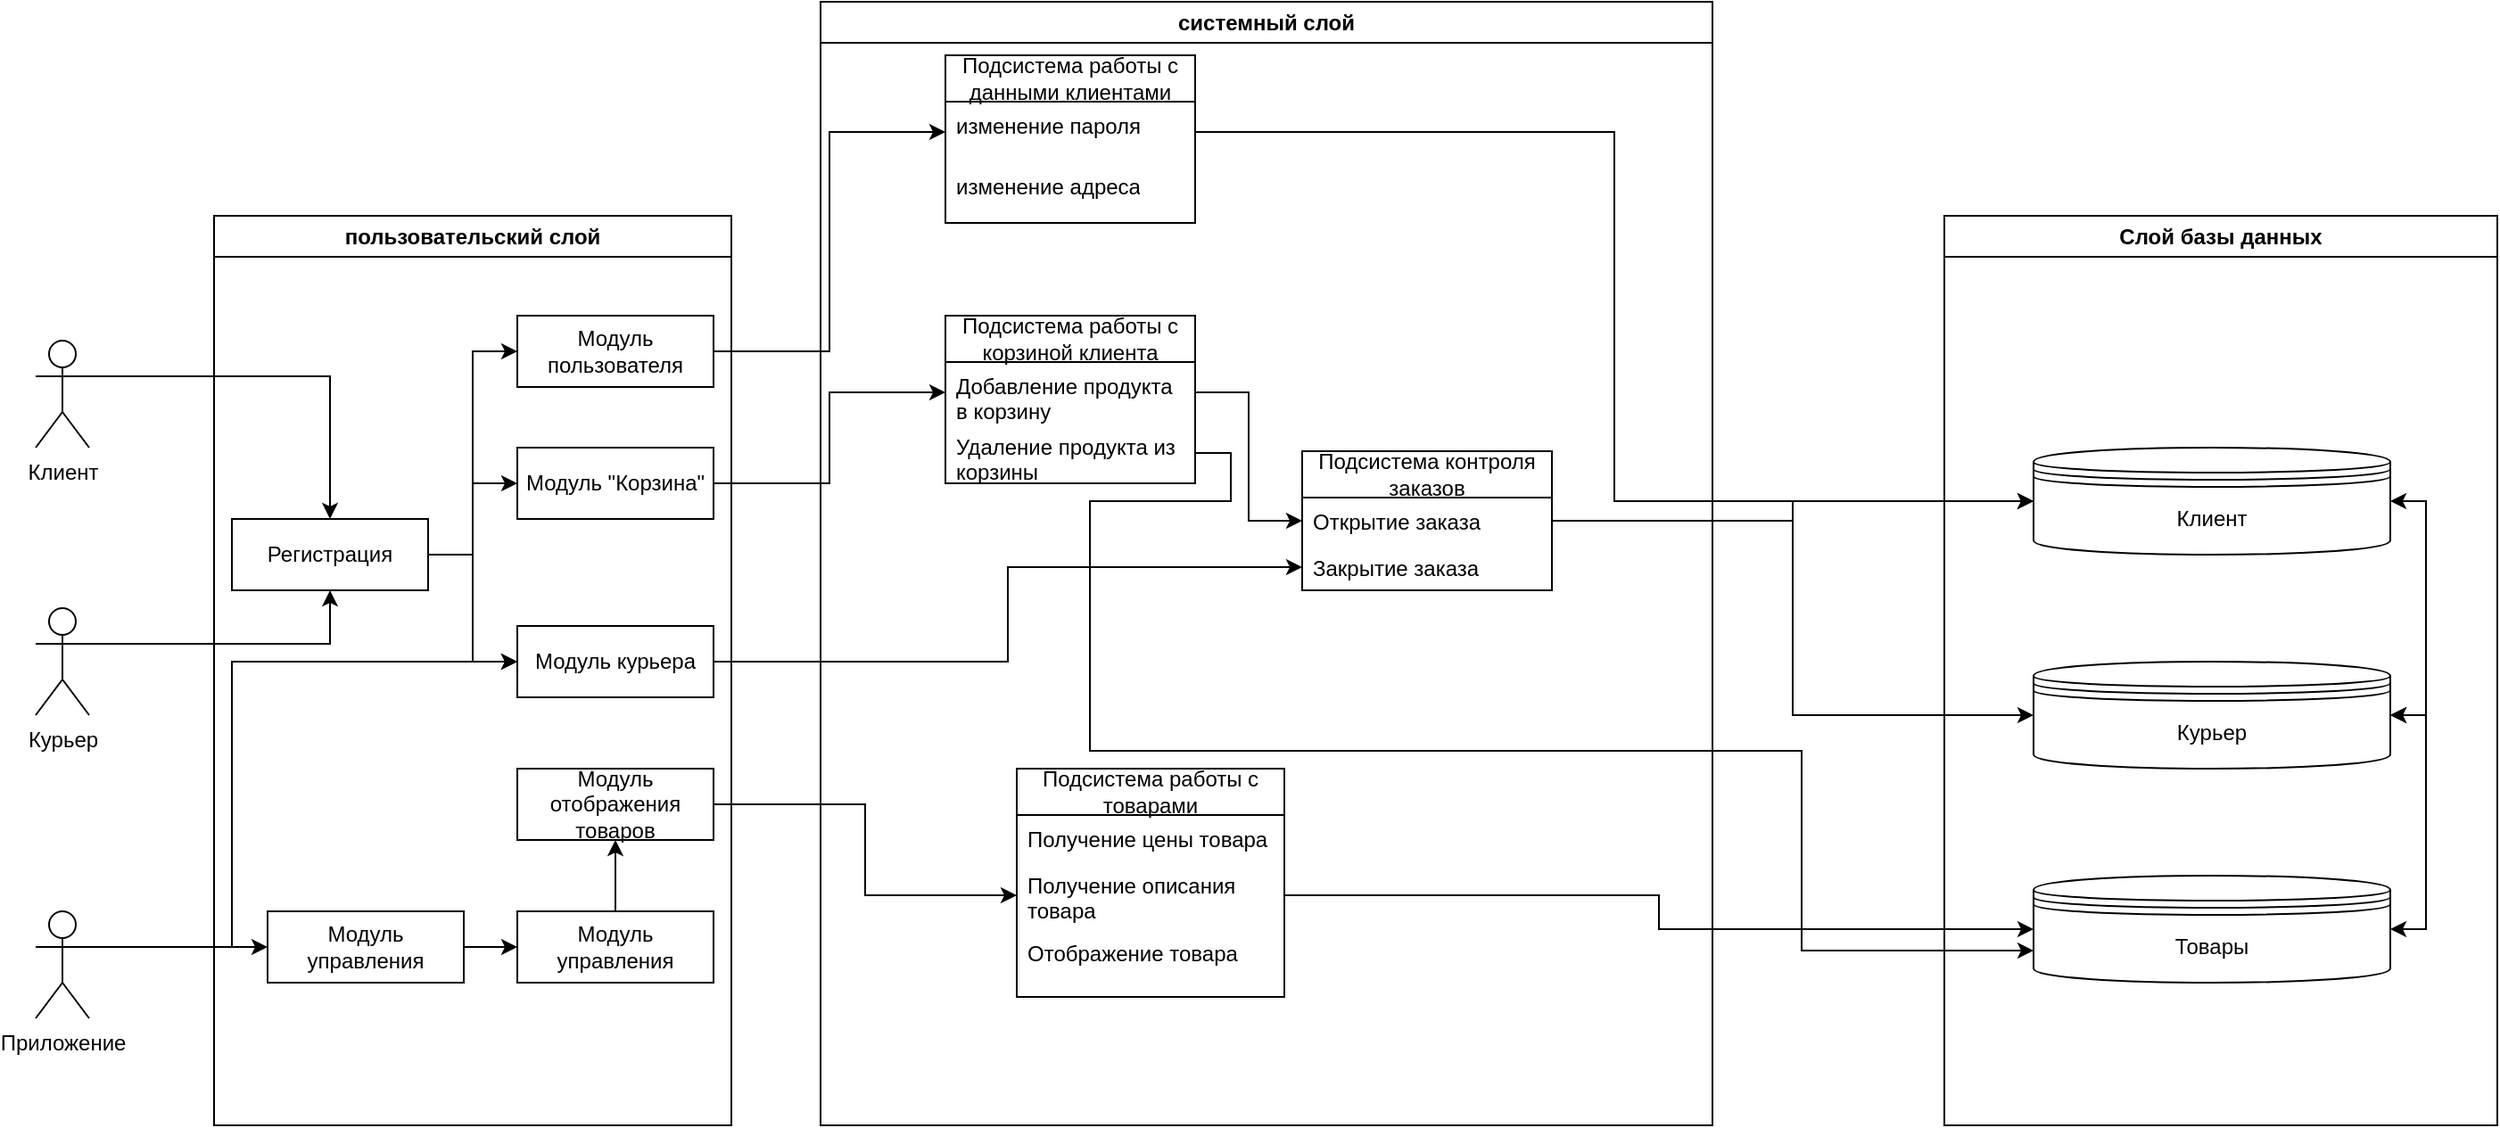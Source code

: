 <mxfile version="22.0.8" type="github">
  <diagram name="Страница — 1" id="IaHMr_pDmn5Ov7Nt1VBB">
    <mxGraphModel dx="2336" dy="1954" grid="1" gridSize="10" guides="1" tooltips="1" connect="1" arrows="1" fold="1" page="1" pageScale="1" pageWidth="827" pageHeight="1169" math="0" shadow="0">
      <root>
        <mxCell id="0" />
        <mxCell id="1" parent="0" />
        <mxCell id="iQS3pKAu2kEziGoePXVp-1" style="edgeStyle=orthogonalEdgeStyle;rounded=0;orthogonalLoop=1;jettySize=auto;html=1;exitX=1;exitY=0.333;exitDx=0;exitDy=0;exitPerimeter=0;entryX=0.5;entryY=0;entryDx=0;entryDy=0;" parent="1" source="iQS3pKAu2kEziGoePXVp-2" target="iQS3pKAu2kEziGoePXVp-10" edge="1">
          <mxGeometry relative="1" as="geometry" />
        </mxCell>
        <mxCell id="iQS3pKAu2kEziGoePXVp-2" value="Клиент" style="shape=umlActor;verticalLabelPosition=bottom;verticalAlign=top;html=1;" parent="1" vertex="1">
          <mxGeometry x="10" y="80" width="30" height="60" as="geometry" />
        </mxCell>
        <mxCell id="iQS3pKAu2kEziGoePXVp-3" style="edgeStyle=orthogonalEdgeStyle;rounded=0;orthogonalLoop=1;jettySize=auto;html=1;exitX=1;exitY=0.333;exitDx=0;exitDy=0;exitPerimeter=0;entryX=0;entryY=0.5;entryDx=0;entryDy=0;" parent="1" source="iQS3pKAu2kEziGoePXVp-5" target="iQS3pKAu2kEziGoePXVp-26" edge="1">
          <mxGeometry relative="1" as="geometry" />
        </mxCell>
        <mxCell id="iQS3pKAu2kEziGoePXVp-4" style="edgeStyle=orthogonalEdgeStyle;rounded=0;orthogonalLoop=1;jettySize=auto;html=1;exitX=1;exitY=0.333;exitDx=0;exitDy=0;exitPerimeter=0;entryX=0;entryY=0.5;entryDx=0;entryDy=0;" parent="1" source="iQS3pKAu2kEziGoePXVp-5" target="iQS3pKAu2kEziGoePXVp-21" edge="1">
          <mxGeometry relative="1" as="geometry">
            <Array as="points">
              <mxPoint x="120" y="420" />
              <mxPoint x="120" y="260" />
            </Array>
          </mxGeometry>
        </mxCell>
        <mxCell id="iQS3pKAu2kEziGoePXVp-5" value="Приложение" style="shape=umlActor;verticalLabelPosition=bottom;verticalAlign=top;html=1;" parent="1" vertex="1">
          <mxGeometry x="10" y="400" width="30" height="60" as="geometry" />
        </mxCell>
        <mxCell id="iQS3pKAu2kEziGoePXVp-6" style="edgeStyle=orthogonalEdgeStyle;rounded=0;orthogonalLoop=1;jettySize=auto;html=1;exitX=1;exitY=0.333;exitDx=0;exitDy=0;exitPerimeter=0;entryX=0.5;entryY=1;entryDx=0;entryDy=0;" parent="1" source="iQS3pKAu2kEziGoePXVp-7" target="iQS3pKAu2kEziGoePXVp-10" edge="1">
          <mxGeometry relative="1" as="geometry">
            <Array as="points">
              <mxPoint x="40" y="250" />
              <mxPoint x="175" y="250" />
            </Array>
          </mxGeometry>
        </mxCell>
        <mxCell id="iQS3pKAu2kEziGoePXVp-7" value="Курьер" style="shape=umlActor;verticalLabelPosition=bottom;verticalAlign=top;html=1;" parent="1" vertex="1">
          <mxGeometry x="10" y="230" width="30" height="60" as="geometry" />
        </mxCell>
        <mxCell id="iQS3pKAu2kEziGoePXVp-8" style="edgeStyle=orthogonalEdgeStyle;rounded=0;orthogonalLoop=1;jettySize=auto;html=1;exitX=1;exitY=0.5;exitDx=0;exitDy=0;entryX=0;entryY=0.5;entryDx=0;entryDy=0;" parent="1" source="iQS3pKAu2kEziGoePXVp-10" target="iQS3pKAu2kEziGoePXVp-21" edge="1">
          <mxGeometry relative="1" as="geometry" />
        </mxCell>
        <mxCell id="iQS3pKAu2kEziGoePXVp-9" style="edgeStyle=orthogonalEdgeStyle;rounded=0;orthogonalLoop=1;jettySize=auto;html=1;exitX=1;exitY=0.5;exitDx=0;exitDy=0;entryX=0;entryY=0.5;entryDx=0;entryDy=0;" parent="1" source="iQS3pKAu2kEziGoePXVp-10" target="iQS3pKAu2kEziGoePXVp-19" edge="1">
          <mxGeometry relative="1" as="geometry" />
        </mxCell>
        <mxCell id="GMFBuMF5g0w-1twt46TG-2" style="edgeStyle=orthogonalEdgeStyle;rounded=0;orthogonalLoop=1;jettySize=auto;html=1;exitX=1;exitY=0.5;exitDx=0;exitDy=0;entryX=0;entryY=0.5;entryDx=0;entryDy=0;" edge="1" parent="1" source="iQS3pKAu2kEziGoePXVp-10" target="GMFBuMF5g0w-1twt46TG-1">
          <mxGeometry relative="1" as="geometry" />
        </mxCell>
        <mxCell id="iQS3pKAu2kEziGoePXVp-10" value="Регистрация" style="html=1;whiteSpace=wrap;" parent="1" vertex="1">
          <mxGeometry x="120" y="180" width="110" height="40" as="geometry" />
        </mxCell>
        <mxCell id="iQS3pKAu2kEziGoePXVp-11" style="edgeStyle=orthogonalEdgeStyle;rounded=0;orthogonalLoop=1;jettySize=auto;html=1;exitX=1;exitY=0.5;exitDx=0;exitDy=0;entryX=0;entryY=0.5;entryDx=0;entryDy=0;" parent="1" source="iQS3pKAu2kEziGoePXVp-26" target="iQS3pKAu2kEziGoePXVp-23" edge="1">
          <mxGeometry relative="1" as="geometry" />
        </mxCell>
        <mxCell id="iQS3pKAu2kEziGoePXVp-12" style="edgeStyle=orthogonalEdgeStyle;rounded=0;orthogonalLoop=1;jettySize=auto;html=1;exitX=1;exitY=0.5;exitDx=0;exitDy=0;entryX=1;entryY=0.5;entryDx=0;entryDy=0;startArrow=classic;startFill=1;" parent="1" source="iQS3pKAu2kEziGoePXVp-13" target="iQS3pKAu2kEziGoePXVp-14" edge="1">
          <mxGeometry relative="1" as="geometry" />
        </mxCell>
        <mxCell id="iQS3pKAu2kEziGoePXVp-13" value="Клиент" style="shape=datastore;whiteSpace=wrap;html=1;" parent="1" vertex="1">
          <mxGeometry x="1130" y="140" width="200" height="60" as="geometry" />
        </mxCell>
        <mxCell id="iQS3pKAu2kEziGoePXVp-14" value="Курьер" style="shape=datastore;whiteSpace=wrap;html=1;" parent="1" vertex="1">
          <mxGeometry x="1130" y="260" width="200" height="60" as="geometry" />
        </mxCell>
        <mxCell id="iQS3pKAu2kEziGoePXVp-15" style="edgeStyle=orthogonalEdgeStyle;rounded=0;orthogonalLoop=1;jettySize=auto;html=1;exitX=1;exitY=0.5;exitDx=0;exitDy=0;entryX=1;entryY=0.5;entryDx=0;entryDy=0;startArrow=classic;startFill=1;" parent="1" source="iQS3pKAu2kEziGoePXVp-17" target="iQS3pKAu2kEziGoePXVp-14" edge="1">
          <mxGeometry relative="1" as="geometry" />
        </mxCell>
        <mxCell id="iQS3pKAu2kEziGoePXVp-16" style="edgeStyle=orthogonalEdgeStyle;rounded=0;orthogonalLoop=1;jettySize=auto;html=1;exitX=0;exitY=0.7;exitDx=0;exitDy=0;entryX=1;entryY=0.5;entryDx=0;entryDy=0;startArrow=classic;startFill=1;endArrow=none;endFill=0;" parent="1" source="iQS3pKAu2kEziGoePXVp-17" target="iQS3pKAu2kEziGoePXVp-30" edge="1">
          <mxGeometry relative="1" as="geometry">
            <mxPoint x="600" y="170" as="targetPoint" />
            <Array as="points">
              <mxPoint x="1000" y="422" />
              <mxPoint x="1000" y="310" />
              <mxPoint x="601" y="310" />
              <mxPoint x="601" y="170" />
              <mxPoint x="680" y="170" />
              <mxPoint x="680" y="143" />
            </Array>
          </mxGeometry>
        </mxCell>
        <mxCell id="iQS3pKAu2kEziGoePXVp-17" value="Товары" style="shape=datastore;whiteSpace=wrap;html=1;" parent="1" vertex="1">
          <mxGeometry x="1130" y="380" width="200" height="60" as="geometry" />
        </mxCell>
        <mxCell id="iQS3pKAu2kEziGoePXVp-18" style="edgeStyle=orthogonalEdgeStyle;rounded=0;orthogonalLoop=1;jettySize=auto;html=1;exitX=1;exitY=0.5;exitDx=0;exitDy=0;entryX=0;entryY=0.5;entryDx=0;entryDy=0;" parent="1" source="iQS3pKAu2kEziGoePXVp-19" target="GMFBuMF5g0w-1twt46TG-7" edge="1">
          <mxGeometry relative="1" as="geometry">
            <mxPoint x="470" y="86" as="targetPoint" />
          </mxGeometry>
        </mxCell>
        <mxCell id="iQS3pKAu2kEziGoePXVp-20" style="edgeStyle=orthogonalEdgeStyle;rounded=0;orthogonalLoop=1;jettySize=auto;html=1;exitX=1;exitY=0.5;exitDx=0;exitDy=0;entryX=0;entryY=0.5;entryDx=0;entryDy=0;" parent="1" source="iQS3pKAu2kEziGoePXVp-21" target="iQS3pKAu2kEziGoePXVp-33" edge="1">
          <mxGeometry relative="1" as="geometry" />
        </mxCell>
        <mxCell id="iQS3pKAu2kEziGoePXVp-21" value="Модуль курьера" style="html=1;whiteSpace=wrap;" parent="1" vertex="1">
          <mxGeometry x="280" y="240" width="110" height="40" as="geometry" />
        </mxCell>
        <mxCell id="iQS3pKAu2kEziGoePXVp-22" style="edgeStyle=orthogonalEdgeStyle;rounded=0;orthogonalLoop=1;jettySize=auto;html=1;exitX=0.5;exitY=0;exitDx=0;exitDy=0;entryX=0.5;entryY=1;entryDx=0;entryDy=0;" parent="1" source="iQS3pKAu2kEziGoePXVp-23" target="iQS3pKAu2kEziGoePXVp-25" edge="1">
          <mxGeometry relative="1" as="geometry" />
        </mxCell>
        <mxCell id="iQS3pKAu2kEziGoePXVp-23" value="Модуль управления" style="html=1;whiteSpace=wrap;" parent="1" vertex="1">
          <mxGeometry x="280" y="400" width="110" height="40" as="geometry" />
        </mxCell>
        <mxCell id="iQS3pKAu2kEziGoePXVp-24" value="пользовательский слой" style="swimlane;whiteSpace=wrap;html=1;" parent="1" vertex="1">
          <mxGeometry x="110" y="10" width="290" height="510" as="geometry" />
        </mxCell>
        <mxCell id="iQS3pKAu2kEziGoePXVp-25" value="Модуль отображения товаров" style="html=1;whiteSpace=wrap;" parent="iQS3pKAu2kEziGoePXVp-24" vertex="1">
          <mxGeometry x="170" y="310" width="110" height="40" as="geometry" />
        </mxCell>
        <mxCell id="iQS3pKAu2kEziGoePXVp-26" value="Модуль управления" style="html=1;whiteSpace=wrap;" parent="iQS3pKAu2kEziGoePXVp-24" vertex="1">
          <mxGeometry x="30" y="390" width="110" height="40" as="geometry" />
        </mxCell>
        <mxCell id="iQS3pKAu2kEziGoePXVp-19" value="Модуль пользователя&lt;br&gt;" style="html=1;whiteSpace=wrap;" parent="iQS3pKAu2kEziGoePXVp-24" vertex="1">
          <mxGeometry x="170" y="56" width="110" height="40" as="geometry" />
        </mxCell>
        <mxCell id="GMFBuMF5g0w-1twt46TG-1" value="Модуль &quot;Корзина&quot;" style="html=1;whiteSpace=wrap;" vertex="1" parent="iQS3pKAu2kEziGoePXVp-24">
          <mxGeometry x="170" y="130" width="110" height="40" as="geometry" />
        </mxCell>
        <mxCell id="iQS3pKAu2kEziGoePXVp-27" value="Слой базы данных" style="swimlane;whiteSpace=wrap;html=1;" parent="1" vertex="1">
          <mxGeometry x="1080" y="10" width="310" height="510" as="geometry" />
        </mxCell>
        <mxCell id="iQS3pKAu2kEziGoePXVp-28" value="Подсистема работы с корзиной клиента" style="swimlane;fontStyle=0;childLayout=stackLayout;horizontal=1;startSize=26;fillColor=none;horizontalStack=0;resizeParent=1;resizeParentMax=0;resizeLast=0;collapsible=1;marginBottom=0;whiteSpace=wrap;html=1;" parent="1" vertex="1">
          <mxGeometry x="520" y="66" width="140" height="94" as="geometry" />
        </mxCell>
        <mxCell id="iQS3pKAu2kEziGoePXVp-29" value="Добавление продукта в корзину" style="text;strokeColor=none;fillColor=none;align=left;verticalAlign=top;spacingLeft=4;spacingRight=4;overflow=hidden;rotatable=0;points=[[0,0.5],[1,0.5]];portConstraint=eastwest;whiteSpace=wrap;html=1;" parent="iQS3pKAu2kEziGoePXVp-28" vertex="1">
          <mxGeometry y="26" width="140" height="34" as="geometry" />
        </mxCell>
        <mxCell id="iQS3pKAu2kEziGoePXVp-30" value="Удаление продукта из корзины" style="text;strokeColor=none;fillColor=none;align=left;verticalAlign=top;spacingLeft=4;spacingRight=4;overflow=hidden;rotatable=0;points=[[0,0.5],[1,0.5]];portConstraint=eastwest;whiteSpace=wrap;html=1;" parent="iQS3pKAu2kEziGoePXVp-28" vertex="1">
          <mxGeometry y="60" width="140" height="34" as="geometry" />
        </mxCell>
        <mxCell id="iQS3pKAu2kEziGoePXVp-31" value="Подсистема контроля заказов" style="swimlane;fontStyle=0;childLayout=stackLayout;horizontal=1;startSize=26;fillColor=none;horizontalStack=0;resizeParent=1;resizeParentMax=0;resizeLast=0;collapsible=1;marginBottom=0;whiteSpace=wrap;html=1;" parent="1" vertex="1">
          <mxGeometry x="720" y="142" width="140" height="78" as="geometry" />
        </mxCell>
        <mxCell id="iQS3pKAu2kEziGoePXVp-32" value="Открытие заказа" style="text;strokeColor=none;fillColor=none;align=left;verticalAlign=top;spacingLeft=4;spacingRight=4;overflow=hidden;rotatable=0;points=[[0,0.5],[1,0.5]];portConstraint=eastwest;whiteSpace=wrap;html=1;" parent="iQS3pKAu2kEziGoePXVp-31" vertex="1">
          <mxGeometry y="26" width="140" height="26" as="geometry" />
        </mxCell>
        <mxCell id="iQS3pKAu2kEziGoePXVp-33" value="Закрытие заказа" style="text;strokeColor=none;fillColor=none;align=left;verticalAlign=top;spacingLeft=4;spacingRight=4;overflow=hidden;rotatable=0;points=[[0,0.5],[1,0.5]];portConstraint=eastwest;whiteSpace=wrap;html=1;" parent="iQS3pKAu2kEziGoePXVp-31" vertex="1">
          <mxGeometry y="52" width="140" height="26" as="geometry" />
        </mxCell>
        <mxCell id="iQS3pKAu2kEziGoePXVp-34" value="Подсистема работы с товарами" style="swimlane;fontStyle=0;childLayout=stackLayout;horizontal=1;startSize=26;fillColor=none;horizontalStack=0;resizeParent=1;resizeParentMax=0;resizeLast=0;collapsible=1;marginBottom=0;whiteSpace=wrap;html=1;" parent="1" vertex="1">
          <mxGeometry x="560" y="320" width="150" height="128" as="geometry" />
        </mxCell>
        <mxCell id="iQS3pKAu2kEziGoePXVp-35" value="Получение цены товара" style="text;strokeColor=none;fillColor=none;align=left;verticalAlign=top;spacingLeft=4;spacingRight=4;overflow=hidden;rotatable=0;points=[[0,0.5],[1,0.5]];portConstraint=eastwest;whiteSpace=wrap;html=1;" parent="iQS3pKAu2kEziGoePXVp-34" vertex="1">
          <mxGeometry y="26" width="150" height="26" as="geometry" />
        </mxCell>
        <mxCell id="iQS3pKAu2kEziGoePXVp-36" value="Получение описания товара&lt;br&gt;" style="text;strokeColor=none;fillColor=none;align=left;verticalAlign=top;spacingLeft=4;spacingRight=4;overflow=hidden;rotatable=0;points=[[0,0.5],[1,0.5]];portConstraint=eastwest;whiteSpace=wrap;html=1;" parent="iQS3pKAu2kEziGoePXVp-34" vertex="1">
          <mxGeometry y="52" width="150" height="38" as="geometry" />
        </mxCell>
        <mxCell id="iQS3pKAu2kEziGoePXVp-37" value="Отображение товара" style="text;strokeColor=none;fillColor=none;align=left;verticalAlign=top;spacingLeft=4;spacingRight=4;overflow=hidden;rotatable=0;points=[[0,0.5],[1,0.5]];portConstraint=eastwest;whiteSpace=wrap;html=1;" parent="iQS3pKAu2kEziGoePXVp-34" vertex="1">
          <mxGeometry y="90" width="150" height="38" as="geometry" />
        </mxCell>
        <mxCell id="iQS3pKAu2kEziGoePXVp-38" style="edgeStyle=orthogonalEdgeStyle;rounded=0;orthogonalLoop=1;jettySize=auto;html=1;exitX=1;exitY=0.5;exitDx=0;exitDy=0;entryX=0;entryY=0.5;entryDx=0;entryDy=0;" parent="1" source="iQS3pKAu2kEziGoePXVp-25" target="iQS3pKAu2kEziGoePXVp-36" edge="1">
          <mxGeometry relative="1" as="geometry" />
        </mxCell>
        <mxCell id="iQS3pKAu2kEziGoePXVp-39" style="edgeStyle=orthogonalEdgeStyle;rounded=0;orthogonalLoop=1;jettySize=auto;html=1;exitX=1;exitY=0.5;exitDx=0;exitDy=0;entryX=0;entryY=0.5;entryDx=0;entryDy=0;" parent="1" source="iQS3pKAu2kEziGoePXVp-29" target="iQS3pKAu2kEziGoePXVp-32" edge="1">
          <mxGeometry relative="1" as="geometry" />
        </mxCell>
        <mxCell id="iQS3pKAu2kEziGoePXVp-40" style="edgeStyle=orthogonalEdgeStyle;rounded=0;orthogonalLoop=1;jettySize=auto;html=1;exitX=1;exitY=0.5;exitDx=0;exitDy=0;entryX=0;entryY=0.5;entryDx=0;entryDy=0;" parent="1" source="iQS3pKAu2kEziGoePXVp-36" target="iQS3pKAu2kEziGoePXVp-17" edge="1">
          <mxGeometry relative="1" as="geometry" />
        </mxCell>
        <mxCell id="iQS3pKAu2kEziGoePXVp-41" style="edgeStyle=orthogonalEdgeStyle;rounded=0;orthogonalLoop=1;jettySize=auto;html=1;exitX=1;exitY=0.5;exitDx=0;exitDy=0;entryX=0;entryY=0.5;entryDx=0;entryDy=0;" parent="1" source="iQS3pKAu2kEziGoePXVp-32" target="iQS3pKAu2kEziGoePXVp-14" edge="1">
          <mxGeometry relative="1" as="geometry" />
        </mxCell>
        <mxCell id="iQS3pKAu2kEziGoePXVp-42" style="edgeStyle=orthogonalEdgeStyle;rounded=0;orthogonalLoop=1;jettySize=auto;html=1;exitX=1;exitY=0.5;exitDx=0;exitDy=0;entryX=0;entryY=0.5;entryDx=0;entryDy=0;" parent="1" source="iQS3pKAu2kEziGoePXVp-32" target="iQS3pKAu2kEziGoePXVp-13" edge="1">
          <mxGeometry relative="1" as="geometry" />
        </mxCell>
        <mxCell id="iQS3pKAu2kEziGoePXVp-43" value="системный слой" style="swimlane;whiteSpace=wrap;html=1;startSize=23;" parent="1" vertex="1">
          <mxGeometry x="450" y="-110" width="500" height="630" as="geometry" />
        </mxCell>
        <mxCell id="GMFBuMF5g0w-1twt46TG-6" value="Подсистема работы с данными клиентами" style="swimlane;fontStyle=0;childLayout=stackLayout;horizontal=1;startSize=26;fillColor=none;horizontalStack=0;resizeParent=1;resizeParentMax=0;resizeLast=0;collapsible=1;marginBottom=0;whiteSpace=wrap;html=1;" vertex="1" parent="iQS3pKAu2kEziGoePXVp-43">
          <mxGeometry x="70" y="30" width="140" height="94" as="geometry" />
        </mxCell>
        <mxCell id="GMFBuMF5g0w-1twt46TG-7" value="изменение пароля" style="text;strokeColor=none;fillColor=none;align=left;verticalAlign=top;spacingLeft=4;spacingRight=4;overflow=hidden;rotatable=0;points=[[0,0.5],[1,0.5]];portConstraint=eastwest;whiteSpace=wrap;html=1;" vertex="1" parent="GMFBuMF5g0w-1twt46TG-6">
          <mxGeometry y="26" width="140" height="34" as="geometry" />
        </mxCell>
        <mxCell id="GMFBuMF5g0w-1twt46TG-8" value="изменение адреса" style="text;strokeColor=none;fillColor=none;align=left;verticalAlign=top;spacingLeft=4;spacingRight=4;overflow=hidden;rotatable=0;points=[[0,0.5],[1,0.5]];portConstraint=eastwest;whiteSpace=wrap;html=1;" vertex="1" parent="GMFBuMF5g0w-1twt46TG-6">
          <mxGeometry y="60" width="140" height="34" as="geometry" />
        </mxCell>
        <mxCell id="GMFBuMF5g0w-1twt46TG-3" style="edgeStyle=orthogonalEdgeStyle;rounded=0;orthogonalLoop=1;jettySize=auto;html=1;exitX=1;exitY=0.5;exitDx=0;exitDy=0;entryX=0;entryY=0.5;entryDx=0;entryDy=0;" edge="1" parent="1" source="GMFBuMF5g0w-1twt46TG-1" target="iQS3pKAu2kEziGoePXVp-29">
          <mxGeometry relative="1" as="geometry" />
        </mxCell>
        <mxCell id="GMFBuMF5g0w-1twt46TG-10" style="edgeStyle=orthogonalEdgeStyle;rounded=0;orthogonalLoop=1;jettySize=auto;html=1;exitX=1;exitY=0.5;exitDx=0;exitDy=0;entryX=0;entryY=0.5;entryDx=0;entryDy=0;" edge="1" parent="1" source="GMFBuMF5g0w-1twt46TG-7" target="iQS3pKAu2kEziGoePXVp-13">
          <mxGeometry relative="1" as="geometry" />
        </mxCell>
      </root>
    </mxGraphModel>
  </diagram>
</mxfile>
